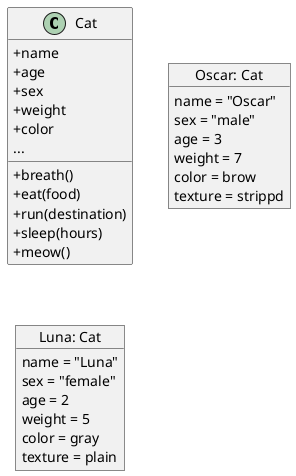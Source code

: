 @startuml BasicOOP Class
skinparam ClassAttributeIconSize 0
class Cat {
  + name
  + age
  + sex
  + weight
  + color
  ...
  + breath()
  + eat(food)
  + run(destination)
  + sleep(hours)
  + meow()
}

object "Oscar: Cat" as catOscar {
  name = "Oscar"
  sex = "male"
  age = 3
  weight = 7
  color = brow
  texture = strippd
}

object "Luna: Cat" as catLuna {
  name = "Luna"
  sex = "female"
  age = 2
  weight = 5
  color = gray
  texture = plain
}
@enduml